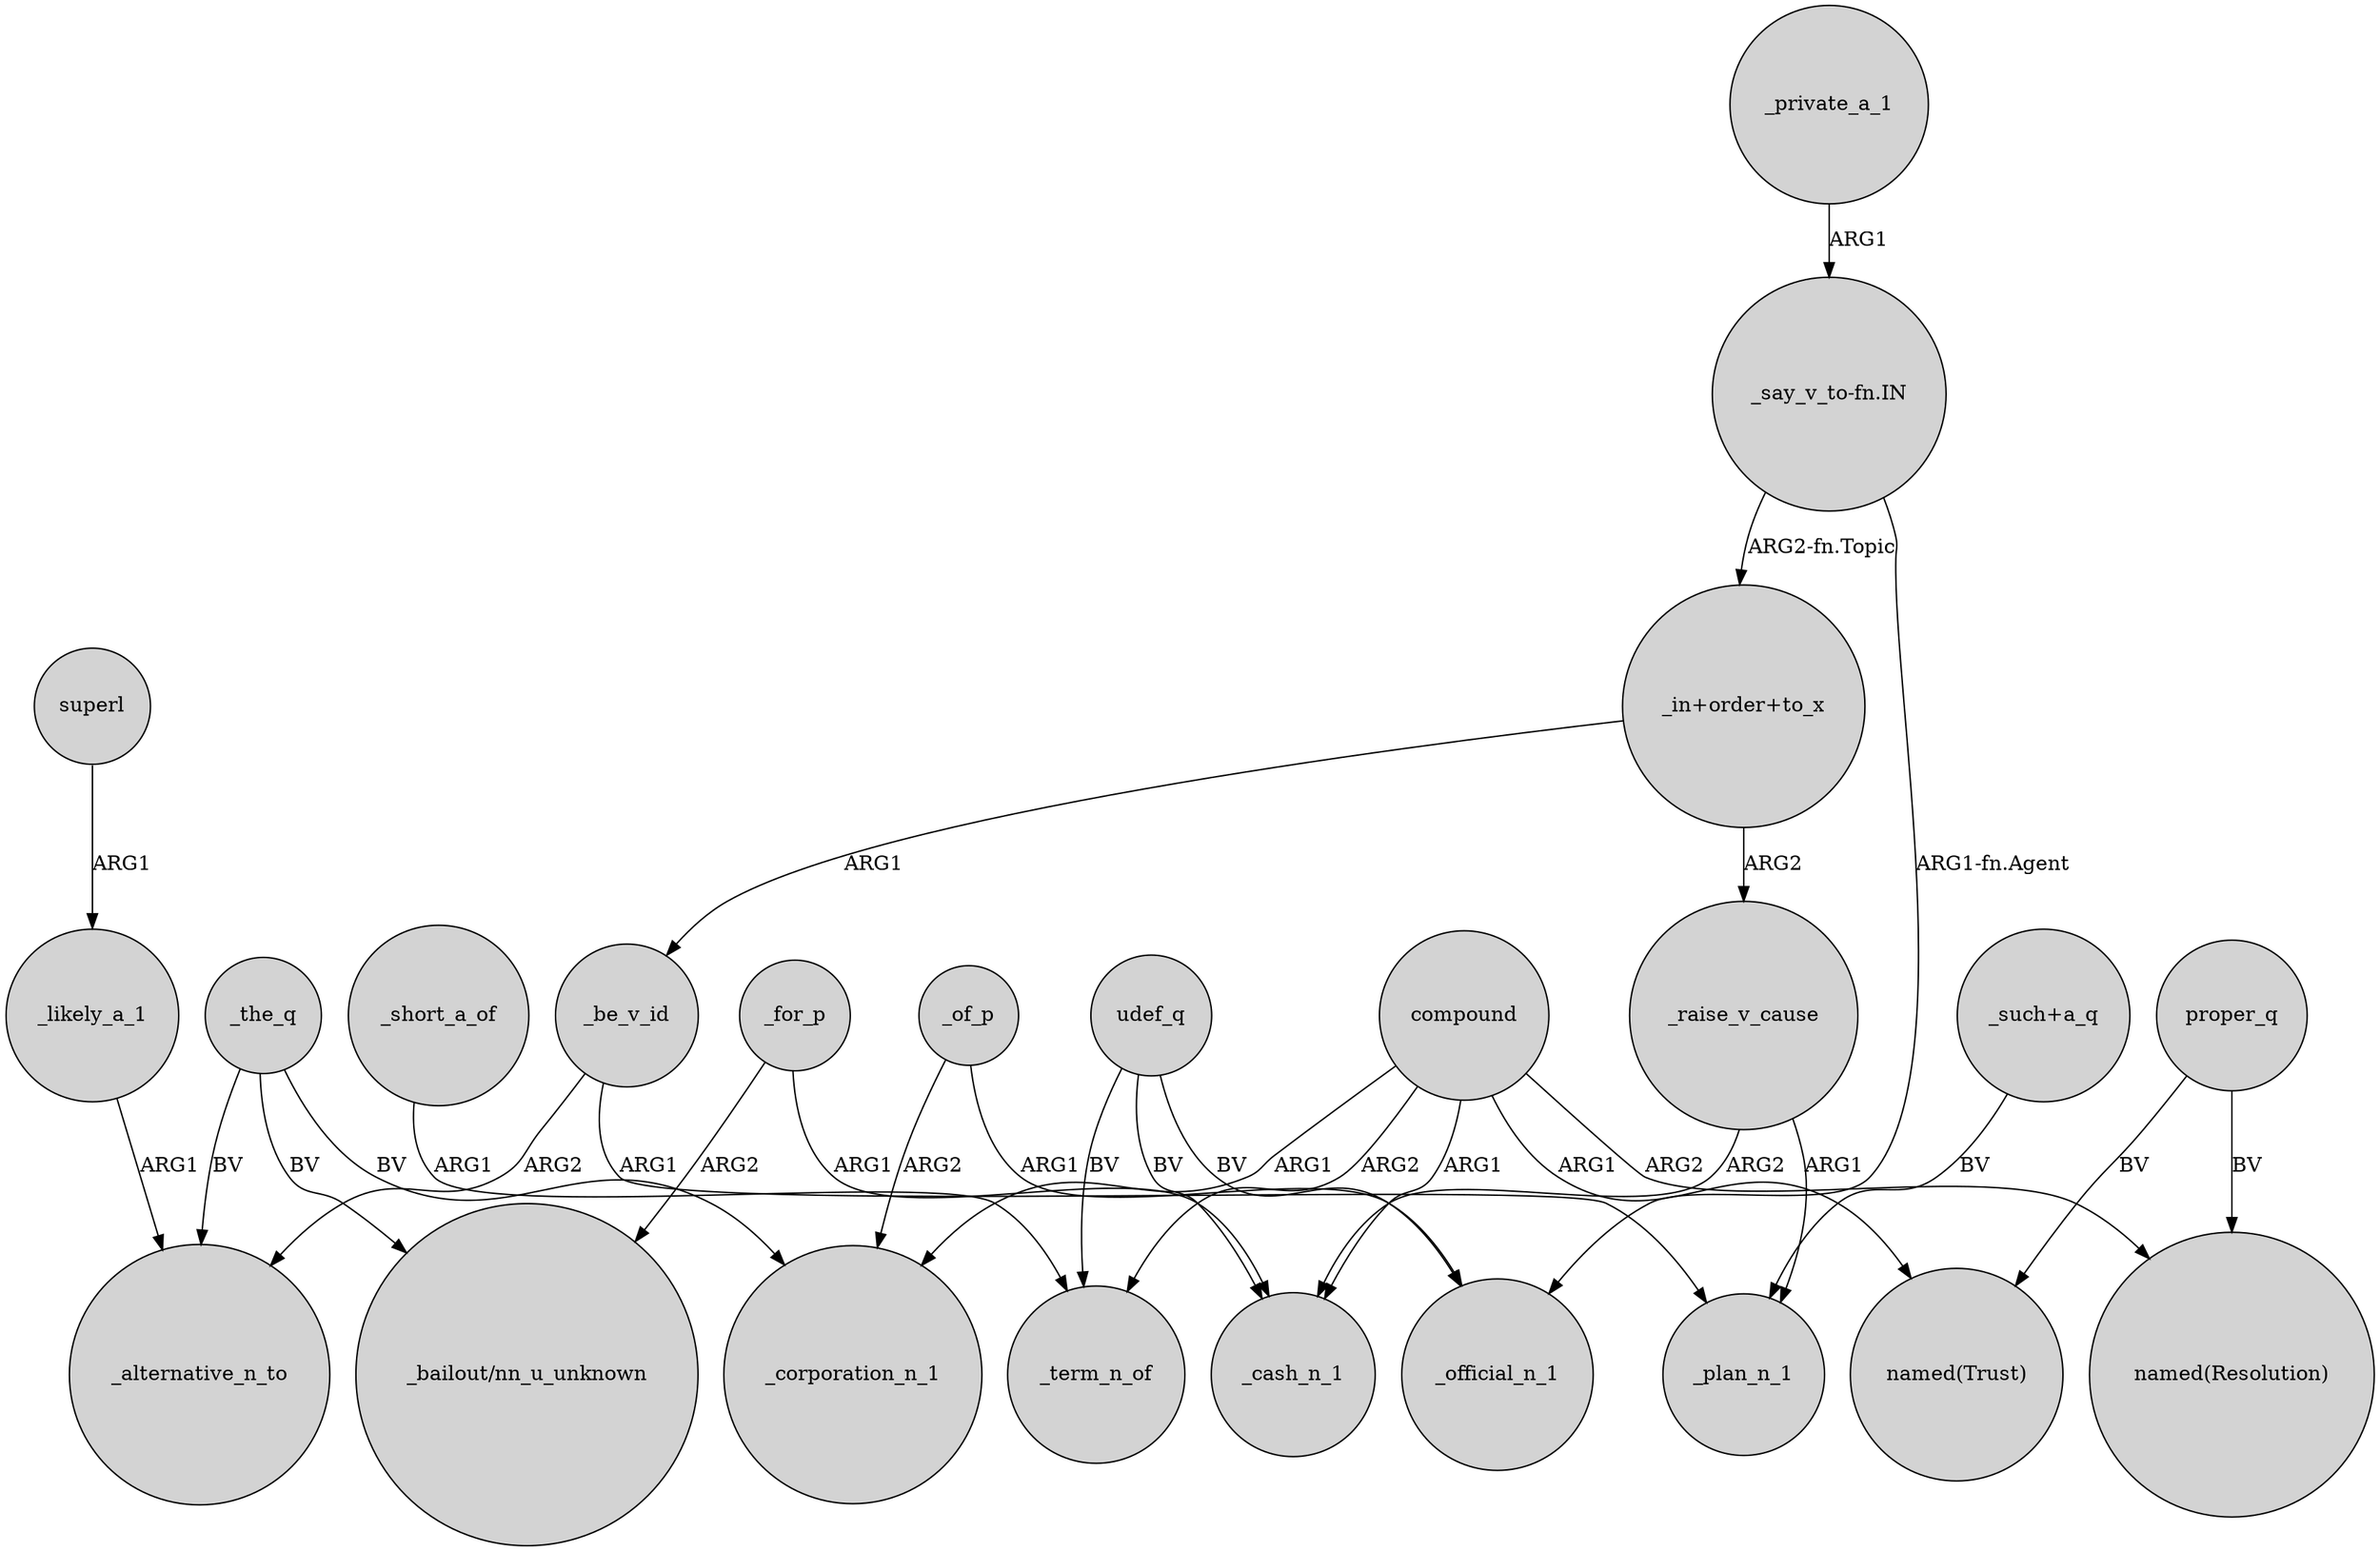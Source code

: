 digraph {
	node [shape=circle style=filled]
	_likely_a_1 -> _alternative_n_to [label=ARG1]
	"_such+a_q" -> _plan_n_1 [label=BV]
	compound -> _term_n_of [label=ARG2]
	_the_q -> _corporation_n_1 [label=BV]
	udef_q -> _cash_n_1 [label=BV]
	superl -> _likely_a_1 [label=ARG1]
	"_say_v_to-fn.IN" -> _official_n_1 [label="ARG1-fn.Agent"]
	_the_q -> "_bailout/nn_u_unknown" [label=BV]
	"_in+order+to_x" -> _raise_v_cause [label=ARG2]
	"_in+order+to_x" -> _be_v_id [label=ARG1]
	_short_a_of -> _term_n_of [label=ARG1]
	compound -> "named(Trust)" [label=ARG1]
	_be_v_id -> _alternative_n_to [label=ARG2]
	compound -> _cash_n_1 [label=ARG1]
	"_say_v_to-fn.IN" -> "_in+order+to_x" [label="ARG2-fn.Topic"]
	_of_p -> _corporation_n_1 [label=ARG2]
	_the_q -> _alternative_n_to [label=BV]
	proper_q -> "named(Trust)" [label=BV]
	compound -> _corporation_n_1 [label=ARG1]
	udef_q -> _official_n_1 [label=BV]
	proper_q -> "named(Resolution)" [label=BV]
	udef_q -> _term_n_of [label=BV]
	_for_p -> _cash_n_1 [label=ARG1]
	_private_a_1 -> "_say_v_to-fn.IN" [label=ARG1]
	_be_v_id -> _plan_n_1 [label=ARG1]
	_raise_v_cause -> _cash_n_1 [label=ARG2]
	_of_p -> _official_n_1 [label=ARG1]
	_raise_v_cause -> _plan_n_1 [label=ARG1]
	_for_p -> "_bailout/nn_u_unknown" [label=ARG2]
	compound -> "named(Resolution)" [label=ARG2]
}
